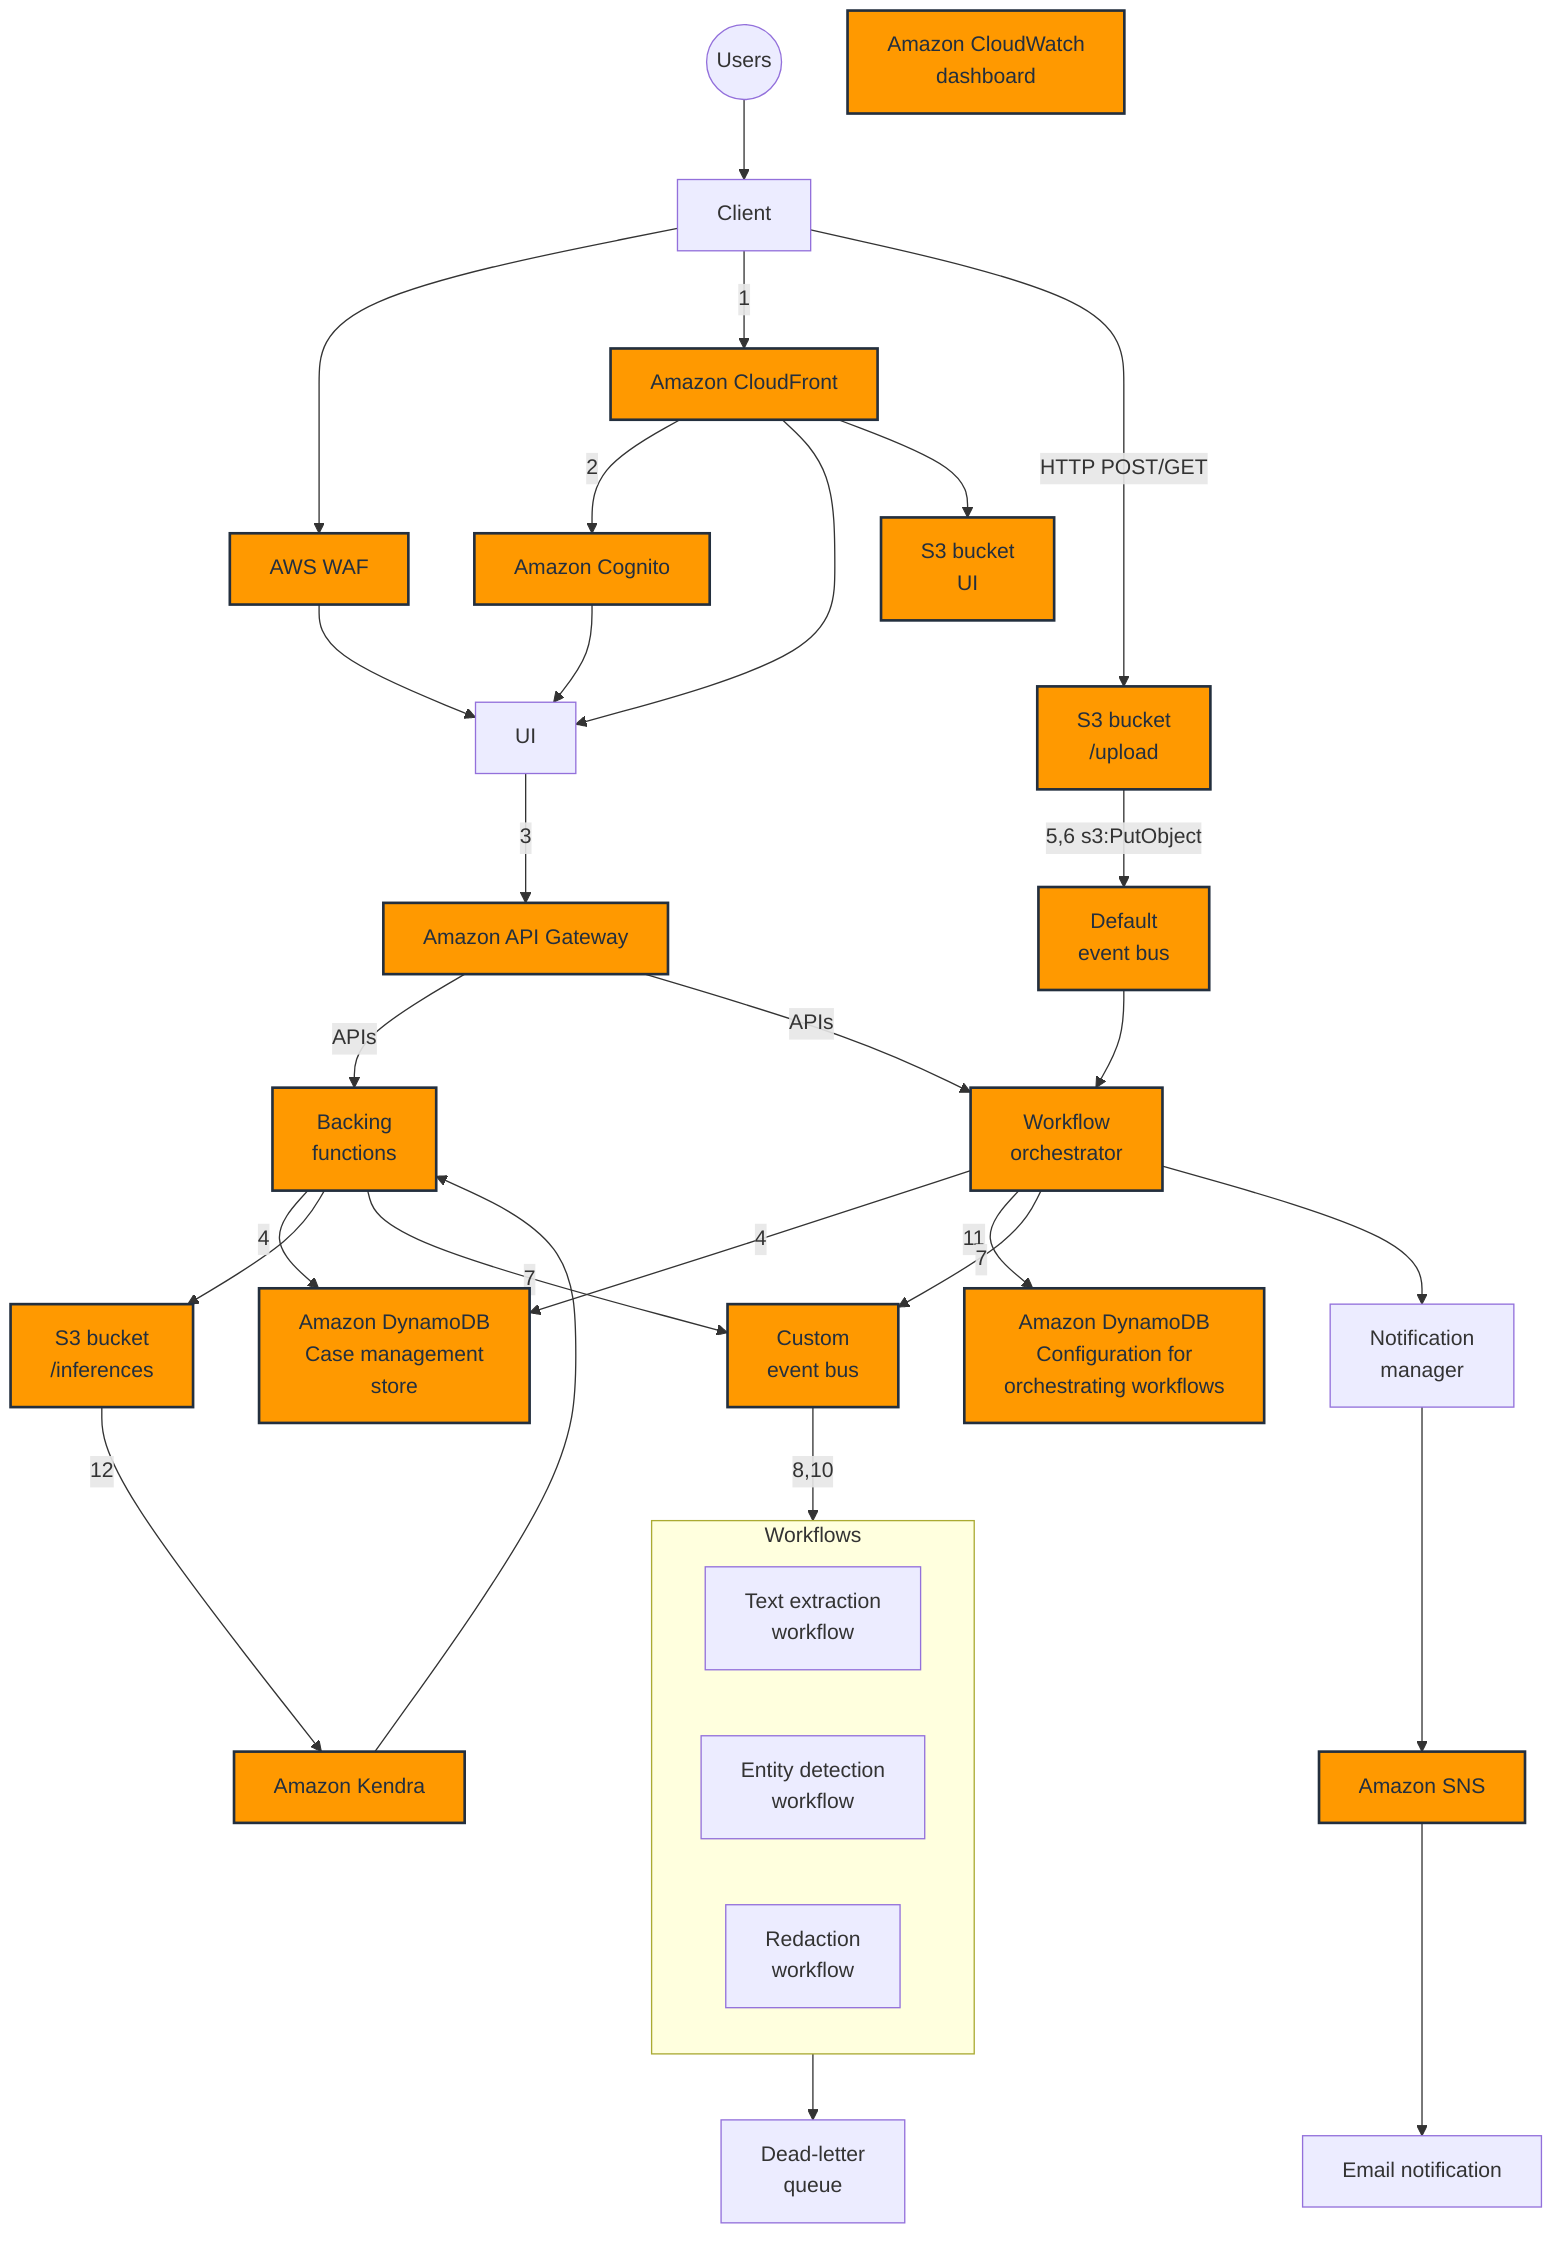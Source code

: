 graph TD
    Users((Users)) --> Client
    Client --> WAF[AWS WAF]
    Client -->|1| CF[Amazon CloudFront]
    CF -->|2| Cognito[Amazon Cognito]
    WAF & CF & Cognito --> UI[UI]
    CF --> S3UI[S3 bucket\nUI]
    UI -->|3| APIG[Amazon API Gateway]
    APIG -->|APIs| Lambda1[Backing\nfunctions]
    APIG -->|APIs| Lambda2[Workflow\norchestrator]
    Lambda1 & Lambda2 -->|4| DDB1[Amazon DynamoDB\nCase management\nstore]
    Lambda2 -->|11| DDB2[Amazon DynamoDB\nConfiguration for\norchestrating workflows]
    Lambda1 --> S3Inf[S3 bucket\n/inferences]
    S3Inf -->|12| Kendra[Amazon Kendra]
    Kendra --> Lambda1
    Lambda1 & Lambda2 -->|7| CEB[Custom\nevent bus]
    CEB -->|8,10| Workflows
    subgraph Workflows
        TEW[Text extraction\nworkflow]
        EDW[Entity detection\nworkflow]
        RW[Redaction\nworkflow]
    end
    Client -->|HTTP POST/GET| S3Up[S3 bucket\n/upload]
    S3Up -->|5,6 s3:PutObject| DEB[Default\nevent bus]
    DEB --> Lambda2
    Workflows --> DLQ[Dead-letter\nqueue]
    Lambda2 --> NM[Notification\nmanager]
    NM --> SNS[Amazon SNS]
    SNS --> Email[Email notification]
    CWD[Amazon CloudWatch\ndashboard]

    classDef aws fill:#FF9900,stroke:#232F3E,stroke-width:2px,color:#232F3E;
    class WAF,CF,Cognito,APIG,Lambda1,Lambda2,DDB1,DDB2,S3Inf,S3UI,S3Up,Kendra,CEB,DEB,SNS,CWD aws;
